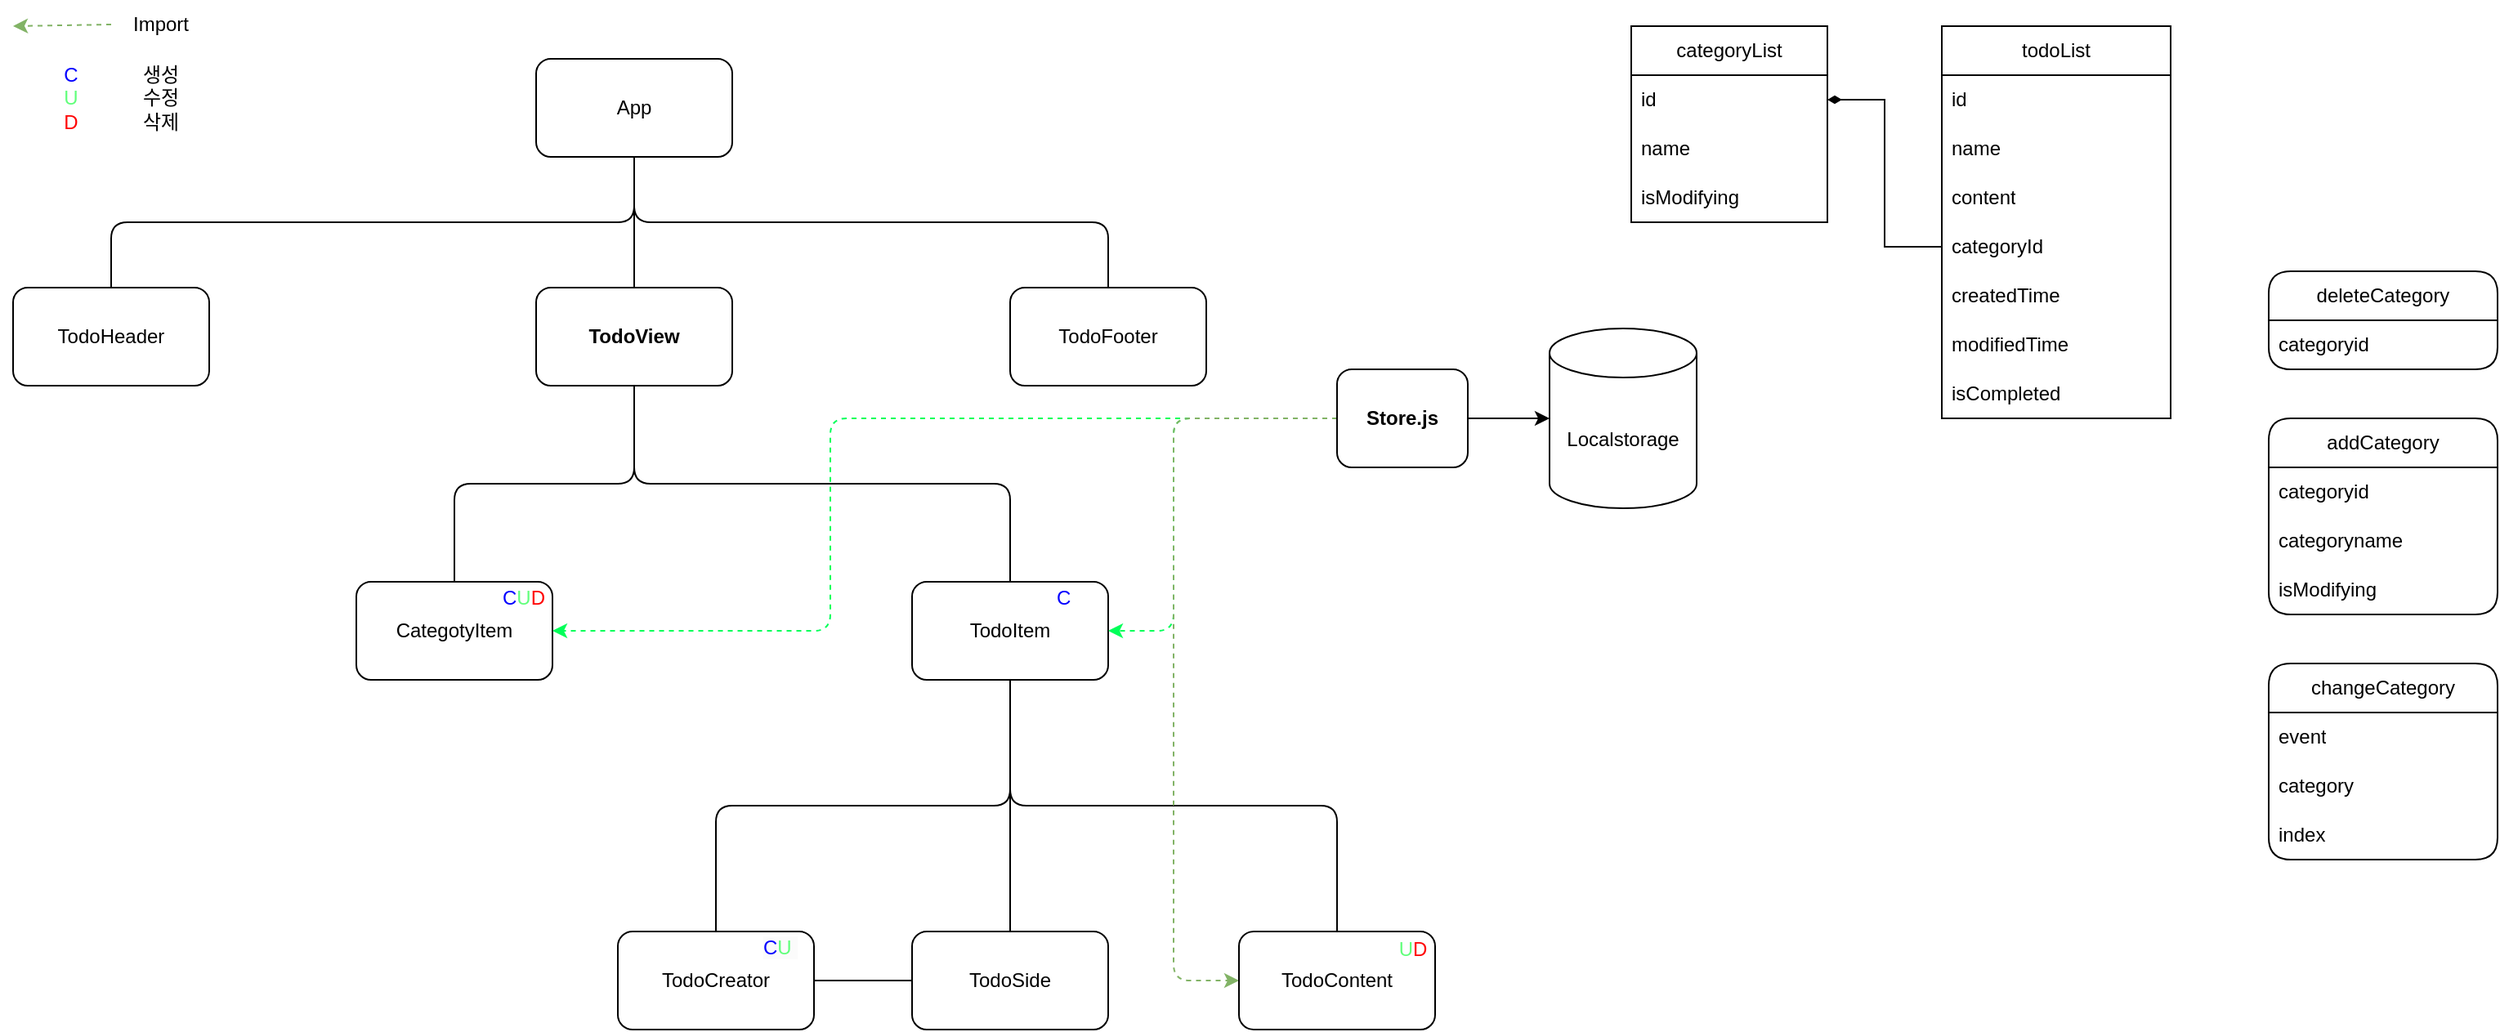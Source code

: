 <mxfile version="22.1.21" type="github">
  <diagram name="Page-1" id="5f0bae14-7c28-e335-631c-24af17079c00">
    <mxGraphModel dx="2074" dy="790" grid="1" gridSize="10" guides="1" tooltips="1" connect="1" arrows="1" fold="1" page="1" pageScale="1" pageWidth="1100" pageHeight="850" background="none" math="0" shadow="0">
      <root>
        <mxCell id="0" />
        <mxCell id="1" parent="0" />
        <mxCell id="QJRC6tCnk0zSJYKLOk9--8" style="edgeStyle=orthogonalEdgeStyle;rounded=1;orthogonalLoop=1;jettySize=auto;html=1;exitX=0.5;exitY=1;exitDx=0;exitDy=0;entryX=0.5;entryY=0;entryDx=0;entryDy=0;endArrow=none;endFill=0;curved=0;" parent="1" source="QJRC6tCnk0zSJYKLOk9--1" target="QJRC6tCnk0zSJYKLOk9--6" edge="1">
          <mxGeometry relative="1" as="geometry" />
        </mxCell>
        <mxCell id="QJRC6tCnk0zSJYKLOk9--9" style="edgeStyle=orthogonalEdgeStyle;rounded=1;orthogonalLoop=1;jettySize=auto;html=1;exitX=0.5;exitY=1;exitDx=0;exitDy=0;entryX=0.5;entryY=0;entryDx=0;entryDy=0;endArrow=none;endFill=0;curved=0;" parent="1" source="QJRC6tCnk0zSJYKLOk9--1" target="QJRC6tCnk0zSJYKLOk9--3" edge="1">
          <mxGeometry relative="1" as="geometry" />
        </mxCell>
        <mxCell id="4085BITzFC4EUQsjJzMO-75" style="edgeStyle=orthogonalEdgeStyle;rounded=1;orthogonalLoop=1;jettySize=auto;html=1;exitX=0.5;exitY=1;exitDx=0;exitDy=0;entryX=0.5;entryY=0;entryDx=0;entryDy=0;curved=0;endArrow=none;endFill=0;" edge="1" parent="1" source="QJRC6tCnk0zSJYKLOk9--1" target="4085BITzFC4EUQsjJzMO-71">
          <mxGeometry relative="1" as="geometry" />
        </mxCell>
        <mxCell id="QJRC6tCnk0zSJYKLOk9--1" value="App" style="rounded=1;whiteSpace=wrap;html=1;" parent="1" vertex="1">
          <mxGeometry x="390" y="60" width="120" height="60" as="geometry" />
        </mxCell>
        <mxCell id="QJRC6tCnk0zSJYKLOk9--2" value="CategotyItem" style="rounded=1;whiteSpace=wrap;html=1;" parent="1" vertex="1">
          <mxGeometry x="280" y="380" width="120" height="60" as="geometry" />
        </mxCell>
        <mxCell id="QJRC6tCnk0zSJYKLOk9--10" style="edgeStyle=orthogonalEdgeStyle;rounded=1;orthogonalLoop=1;jettySize=auto;html=1;exitX=0.5;exitY=1;exitDx=0;exitDy=0;entryX=0.5;entryY=0;entryDx=0;entryDy=0;endArrow=none;endFill=0;curved=0;" parent="1" source="QJRC6tCnk0zSJYKLOk9--3" target="QJRC6tCnk0zSJYKLOk9--2" edge="1">
          <mxGeometry relative="1" as="geometry" />
        </mxCell>
        <mxCell id="QJRC6tCnk0zSJYKLOk9--11" style="edgeStyle=orthogonalEdgeStyle;rounded=1;orthogonalLoop=1;jettySize=auto;html=1;exitX=0.5;exitY=1;exitDx=0;exitDy=0;entryX=0.5;entryY=0;entryDx=0;entryDy=0;endArrow=none;endFill=0;curved=0;" parent="1" source="QJRC6tCnk0zSJYKLOk9--3" target="QJRC6tCnk0zSJYKLOk9--4" edge="1">
          <mxGeometry relative="1" as="geometry" />
        </mxCell>
        <mxCell id="QJRC6tCnk0zSJYKLOk9--3" value="TodoView" style="rounded=1;whiteSpace=wrap;html=1;fontStyle=1" parent="1" vertex="1">
          <mxGeometry x="390" y="200" width="120" height="60" as="geometry" />
        </mxCell>
        <mxCell id="QJRC6tCnk0zSJYKLOk9--22" style="edgeStyle=orthogonalEdgeStyle;rounded=1;orthogonalLoop=1;jettySize=auto;html=1;exitX=0.5;exitY=1;exitDx=0;exitDy=0;curved=0;endArrow=none;endFill=0;" parent="1" source="QJRC6tCnk0zSJYKLOk9--4" target="QJRC6tCnk0zSJYKLOk9--19" edge="1">
          <mxGeometry relative="1" as="geometry" />
        </mxCell>
        <mxCell id="4085BITzFC4EUQsjJzMO-20" style="edgeStyle=orthogonalEdgeStyle;rounded=1;orthogonalLoop=1;jettySize=auto;html=1;exitX=0.5;exitY=1;exitDx=0;exitDy=0;entryX=0.5;entryY=0;entryDx=0;entryDy=0;endArrow=none;endFill=0;curved=0;" edge="1" parent="1" source="QJRC6tCnk0zSJYKLOk9--4" target="4085BITzFC4EUQsjJzMO-16">
          <mxGeometry relative="1" as="geometry" />
        </mxCell>
        <mxCell id="4085BITzFC4EUQsjJzMO-67" style="edgeStyle=orthogonalEdgeStyle;rounded=1;orthogonalLoop=1;jettySize=auto;html=1;exitX=0.5;exitY=1;exitDx=0;exitDy=0;entryX=0.5;entryY=0;entryDx=0;entryDy=0;curved=0;endArrow=none;endFill=0;" edge="1" parent="1" source="QJRC6tCnk0zSJYKLOk9--4" target="4085BITzFC4EUQsjJzMO-66">
          <mxGeometry relative="1" as="geometry" />
        </mxCell>
        <mxCell id="QJRC6tCnk0zSJYKLOk9--4" value="TodoItem" style="rounded=1;whiteSpace=wrap;html=1;" parent="1" vertex="1">
          <mxGeometry x="620" y="380" width="120" height="60" as="geometry" />
        </mxCell>
        <mxCell id="QJRC6tCnk0zSJYKLOk9--6" value="TodoHeader" style="rounded=1;whiteSpace=wrap;html=1;" parent="1" vertex="1">
          <mxGeometry x="70" y="200" width="120" height="60" as="geometry" />
        </mxCell>
        <mxCell id="QJRC6tCnk0zSJYKLOk9--17" style="edgeStyle=orthogonalEdgeStyle;rounded=1;orthogonalLoop=1;jettySize=auto;html=1;exitX=0;exitY=0.5;exitDx=0;exitDy=0;entryX=1;entryY=0.5;entryDx=0;entryDy=0;dashed=1;curved=0;strokeColor=#00ff59;" parent="1" source="QJRC6tCnk0zSJYKLOk9--12" target="QJRC6tCnk0zSJYKLOk9--2" edge="1">
          <mxGeometry relative="1" as="geometry">
            <Array as="points">
              <mxPoint x="880" y="280" />
              <mxPoint x="570" y="280" />
              <mxPoint x="570" y="410" />
            </Array>
          </mxGeometry>
        </mxCell>
        <mxCell id="QJRC6tCnk0zSJYKLOk9--29" style="edgeStyle=orthogonalEdgeStyle;rounded=1;orthogonalLoop=1;jettySize=auto;html=1;exitX=0;exitY=0.5;exitDx=0;exitDy=0;entryX=1;entryY=0.5;entryDx=0;entryDy=0;curved=0;dashed=1;strokeColor=#00ff59;" parent="1" source="QJRC6tCnk0zSJYKLOk9--12" target="QJRC6tCnk0zSJYKLOk9--4" edge="1">
          <mxGeometry relative="1" as="geometry">
            <Array as="points">
              <mxPoint x="780" y="280" />
              <mxPoint x="780" y="410" />
            </Array>
          </mxGeometry>
        </mxCell>
        <mxCell id="4085BITzFC4EUQsjJzMO-74" style="edgeStyle=orthogonalEdgeStyle;rounded=1;orthogonalLoop=1;jettySize=auto;html=1;exitX=0;exitY=0.5;exitDx=0;exitDy=0;entryX=0;entryY=0.5;entryDx=0;entryDy=0;fillColor=#d5e8d4;strokeColor=#82b366;curved=0;dashed=1;" edge="1" parent="1" source="QJRC6tCnk0zSJYKLOk9--12" target="QJRC6tCnk0zSJYKLOk9--19">
          <mxGeometry relative="1" as="geometry">
            <Array as="points">
              <mxPoint x="780" y="280" />
              <mxPoint x="780" y="624" />
            </Array>
          </mxGeometry>
        </mxCell>
        <mxCell id="QJRC6tCnk0zSJYKLOk9--12" value="Store.js" style="rounded=1;whiteSpace=wrap;html=1;fontStyle=1" parent="1" vertex="1">
          <mxGeometry x="880" y="250" width="80" height="60" as="geometry" />
        </mxCell>
        <mxCell id="QJRC6tCnk0zSJYKLOk9--13" value="Localstorage" style="shape=cylinder3;whiteSpace=wrap;html=1;boundedLbl=1;backgroundOutline=1;size=15;" parent="1" vertex="1">
          <mxGeometry x="1010" y="225" width="90" height="110" as="geometry" />
        </mxCell>
        <mxCell id="QJRC6tCnk0zSJYKLOk9--16" style="edgeStyle=orthogonalEdgeStyle;rounded=0;orthogonalLoop=1;jettySize=auto;html=1;exitX=1;exitY=0.5;exitDx=0;exitDy=0;entryX=0;entryY=0.5;entryDx=0;entryDy=0;entryPerimeter=0;" parent="1" source="QJRC6tCnk0zSJYKLOk9--12" target="QJRC6tCnk0zSJYKLOk9--13" edge="1">
          <mxGeometry relative="1" as="geometry" />
        </mxCell>
        <mxCell id="4085BITzFC4EUQsjJzMO-21" style="edgeStyle=orthogonalEdgeStyle;rounded=1;orthogonalLoop=1;jettySize=auto;html=1;exitX=0;exitY=0.5;exitDx=0;exitDy=0;entryX=1;entryY=0.5;entryDx=0;entryDy=0;endArrow=none;endFill=0;curved=0;" edge="1" parent="1" source="4085BITzFC4EUQsjJzMO-66" target="4085BITzFC4EUQsjJzMO-16">
          <mxGeometry relative="1" as="geometry" />
        </mxCell>
        <mxCell id="QJRC6tCnk0zSJYKLOk9--19" value="TodoContent" style="rounded=1;whiteSpace=wrap;html=1;" parent="1" vertex="1">
          <mxGeometry x="820" y="594" width="120" height="60" as="geometry" />
        </mxCell>
        <mxCell id="4085BITzFC4EUQsjJzMO-16" value="TodoCreator" style="rounded=1;whiteSpace=wrap;html=1;" vertex="1" parent="1">
          <mxGeometry x="440" y="594" width="120" height="60" as="geometry" />
        </mxCell>
        <mxCell id="4085BITzFC4EUQsjJzMO-30" style="edgeStyle=orthogonalEdgeStyle;rounded=0;orthogonalLoop=1;jettySize=auto;html=1;exitX=0;exitY=0.5;exitDx=0;exitDy=0;entryX=1;entryY=0.5;entryDx=0;entryDy=0;endArrow=diamondThin;endFill=1;" edge="1" parent="1" target="4085BITzFC4EUQsjJzMO-28">
          <mxGeometry relative="1" as="geometry">
            <mxPoint x="250" y="510" as="sourcePoint" />
          </mxGeometry>
        </mxCell>
        <mxCell id="4085BITzFC4EUQsjJzMO-32" value="categoryList" style="swimlane;fontStyle=0;childLayout=stackLayout;horizontal=1;startSize=30;horizontalStack=0;resizeParent=1;resizeParentMax=0;resizeLast=0;collapsible=1;marginBottom=0;whiteSpace=wrap;html=1;" vertex="1" parent="1">
          <mxGeometry x="1060" y="40" width="120" height="120" as="geometry" />
        </mxCell>
        <mxCell id="4085BITzFC4EUQsjJzMO-33" value="id" style="text;strokeColor=none;fillColor=none;align=left;verticalAlign=middle;spacingLeft=4;spacingRight=4;overflow=hidden;points=[[0,0.5],[1,0.5]];portConstraint=eastwest;rotatable=0;whiteSpace=wrap;html=1;" vertex="1" parent="4085BITzFC4EUQsjJzMO-32">
          <mxGeometry y="30" width="120" height="30" as="geometry" />
        </mxCell>
        <mxCell id="4085BITzFC4EUQsjJzMO-34" value="name" style="text;strokeColor=none;fillColor=none;align=left;verticalAlign=middle;spacingLeft=4;spacingRight=4;overflow=hidden;points=[[0,0.5],[1,0.5]];portConstraint=eastwest;rotatable=0;whiteSpace=wrap;html=1;" vertex="1" parent="4085BITzFC4EUQsjJzMO-32">
          <mxGeometry y="60" width="120" height="30" as="geometry" />
        </mxCell>
        <mxCell id="4085BITzFC4EUQsjJzMO-50" value="isModifying" style="text;strokeColor=none;fillColor=none;align=left;verticalAlign=middle;spacingLeft=4;spacingRight=4;overflow=hidden;points=[[0,0.5],[1,0.5]];portConstraint=eastwest;rotatable=0;whiteSpace=wrap;html=1;" vertex="1" parent="4085BITzFC4EUQsjJzMO-32">
          <mxGeometry y="90" width="120" height="30" as="geometry" />
        </mxCell>
        <mxCell id="4085BITzFC4EUQsjJzMO-40" value="todoList" style="swimlane;fontStyle=0;childLayout=stackLayout;horizontal=1;startSize=30;horizontalStack=0;resizeParent=1;resizeParentMax=0;resizeLast=0;collapsible=1;marginBottom=0;whiteSpace=wrap;html=1;" vertex="1" parent="1">
          <mxGeometry x="1250" y="40" width="140" height="240" as="geometry" />
        </mxCell>
        <mxCell id="4085BITzFC4EUQsjJzMO-41" value="id" style="text;strokeColor=none;fillColor=none;align=left;verticalAlign=middle;spacingLeft=4;spacingRight=4;overflow=hidden;points=[[0,0.5],[1,0.5]];portConstraint=eastwest;rotatable=0;whiteSpace=wrap;html=1;" vertex="1" parent="4085BITzFC4EUQsjJzMO-40">
          <mxGeometry y="30" width="140" height="30" as="geometry" />
        </mxCell>
        <mxCell id="4085BITzFC4EUQsjJzMO-42" value="name" style="text;strokeColor=none;fillColor=none;align=left;verticalAlign=middle;spacingLeft=4;spacingRight=4;overflow=hidden;points=[[0,0.5],[1,0.5]];portConstraint=eastwest;rotatable=0;whiteSpace=wrap;html=1;" vertex="1" parent="4085BITzFC4EUQsjJzMO-40">
          <mxGeometry y="60" width="140" height="30" as="geometry" />
        </mxCell>
        <mxCell id="4085BITzFC4EUQsjJzMO-43" value="content" style="text;strokeColor=none;fillColor=none;align=left;verticalAlign=middle;spacingLeft=4;spacingRight=4;overflow=hidden;points=[[0,0.5],[1,0.5]];portConstraint=eastwest;rotatable=0;whiteSpace=wrap;html=1;" vertex="1" parent="4085BITzFC4EUQsjJzMO-40">
          <mxGeometry y="90" width="140" height="30" as="geometry" />
        </mxCell>
        <mxCell id="4085BITzFC4EUQsjJzMO-46" value="categoryId" style="text;strokeColor=none;fillColor=none;align=left;verticalAlign=middle;spacingLeft=4;spacingRight=4;overflow=hidden;points=[[0,0.5],[1,0.5]];portConstraint=eastwest;rotatable=0;whiteSpace=wrap;html=1;" vertex="1" parent="4085BITzFC4EUQsjJzMO-40">
          <mxGeometry y="120" width="140" height="30" as="geometry" />
        </mxCell>
        <mxCell id="4085BITzFC4EUQsjJzMO-48" value="createdTime" style="text;strokeColor=none;fillColor=none;align=left;verticalAlign=middle;spacingLeft=4;spacingRight=4;overflow=hidden;points=[[0,0.5],[1,0.5]];portConstraint=eastwest;rotatable=0;whiteSpace=wrap;html=1;" vertex="1" parent="4085BITzFC4EUQsjJzMO-40">
          <mxGeometry y="150" width="140" height="30" as="geometry" />
        </mxCell>
        <mxCell id="4085BITzFC4EUQsjJzMO-47" value="modifiedTime" style="text;strokeColor=none;fillColor=none;align=left;verticalAlign=middle;spacingLeft=4;spacingRight=4;overflow=hidden;points=[[0,0.5],[1,0.5]];portConstraint=eastwest;rotatable=0;whiteSpace=wrap;html=1;" vertex="1" parent="4085BITzFC4EUQsjJzMO-40">
          <mxGeometry y="180" width="140" height="30" as="geometry" />
        </mxCell>
        <mxCell id="4085BITzFC4EUQsjJzMO-45" value="isCompleted" style="text;strokeColor=none;fillColor=none;align=left;verticalAlign=middle;spacingLeft=4;spacingRight=4;overflow=hidden;points=[[0,0.5],[1,0.5]];portConstraint=eastwest;rotatable=0;whiteSpace=wrap;html=1;" vertex="1" parent="4085BITzFC4EUQsjJzMO-40">
          <mxGeometry y="210" width="140" height="30" as="geometry" />
        </mxCell>
        <mxCell id="4085BITzFC4EUQsjJzMO-49" style="edgeStyle=orthogonalEdgeStyle;rounded=0;orthogonalLoop=1;jettySize=auto;html=1;exitX=0;exitY=0.5;exitDx=0;exitDy=0;entryX=1;entryY=0.5;entryDx=0;entryDy=0;endArrow=diamondThin;endFill=1;" edge="1" parent="1" source="4085BITzFC4EUQsjJzMO-46" target="4085BITzFC4EUQsjJzMO-33">
          <mxGeometry relative="1" as="geometry" />
        </mxCell>
        <mxCell id="4085BITzFC4EUQsjJzMO-51" value="" style="endArrow=classic;html=1;rounded=0;fillColor=#d5e8d4;strokeColor=#82b366;dashed=1;" edge="1" parent="1">
          <mxGeometry width="50" height="50" relative="1" as="geometry">
            <mxPoint x="130" y="39" as="sourcePoint" />
            <mxPoint x="70" y="40" as="targetPoint" />
          </mxGeometry>
        </mxCell>
        <mxCell id="4085BITzFC4EUQsjJzMO-52" value="Import" style="text;html=1;align=center;verticalAlign=middle;resizable=0;points=[];autosize=1;strokeColor=none;fillColor=none;" vertex="1" parent="1">
          <mxGeometry x="130" y="24" width="60" height="30" as="geometry" />
        </mxCell>
        <mxCell id="4085BITzFC4EUQsjJzMO-56" value="&lt;font color=&quot;#0400ff&quot;&gt;C&lt;/font&gt;&lt;font color=&quot;#61ff7b&quot;&gt;&amp;nbsp; &amp;nbsp;&amp;nbsp;&lt;/font&gt;" style="text;html=1;align=center;verticalAlign=middle;resizable=0;points=[];autosize=1;strokeColor=none;fillColor=none;fontColor=#ff0000;" vertex="1" parent="1">
          <mxGeometry x="694" y="375" width="50" height="30" as="geometry" />
        </mxCell>
        <mxCell id="4085BITzFC4EUQsjJzMO-57" value="&lt;font color=&quot;#0400ff&quot;&gt;&amp;nbsp; &amp;nbsp;&lt;/font&gt;&lt;font color=&quot;#61ff7b&quot;&gt;U&lt;/font&gt;D" style="text;html=1;align=center;verticalAlign=middle;resizable=0;points=[];autosize=1;strokeColor=none;fillColor=none;fontColor=#ff0000;" vertex="1" parent="1">
          <mxGeometry x="896" y="590" width="50" height="30" as="geometry" />
        </mxCell>
        <mxCell id="4085BITzFC4EUQsjJzMO-58" value="&lt;font color=&quot;#0400ff&quot;&gt;C &lt;br&gt;&lt;/font&gt;&lt;font color=&quot;#61ff7b&quot;&gt;U&lt;br&gt;&lt;/font&gt;D" style="text;html=1;align=center;verticalAlign=middle;resizable=0;points=[];autosize=1;strokeColor=none;fillColor=none;fontColor=#ff0000;" vertex="1" parent="1">
          <mxGeometry x="90" y="54" width="30" height="60" as="geometry" />
        </mxCell>
        <mxCell id="4085BITzFC4EUQsjJzMO-59" value="&lt;font color=&quot;#0400ff&quot;&gt;C&lt;/font&gt;&lt;font color=&quot;#61ff7b&quot;&gt;U&lt;/font&gt;D" style="text;html=1;align=center;verticalAlign=middle;resizable=0;points=[];autosize=1;strokeColor=none;fillColor=none;fontColor=#ff0000;" vertex="1" parent="1">
          <mxGeometry x="357" y="375" width="50" height="30" as="geometry" />
        </mxCell>
        <mxCell id="4085BITzFC4EUQsjJzMO-60" value="&lt;font color=&quot;#000000&quot;&gt;생성&lt;br&gt;수정&lt;br&gt;삭제&lt;/font&gt;" style="text;html=1;align=center;verticalAlign=middle;resizable=0;points=[];autosize=1;strokeColor=none;fillColor=none;fontColor=#ff0000;" vertex="1" parent="1">
          <mxGeometry x="140" y="54" width="40" height="60" as="geometry" />
        </mxCell>
        <mxCell id="4085BITzFC4EUQsjJzMO-66" value="TodoSide" style="rounded=1;whiteSpace=wrap;html=1;" vertex="1" parent="1">
          <mxGeometry x="620" y="594" width="120" height="60" as="geometry" />
        </mxCell>
        <mxCell id="4085BITzFC4EUQsjJzMO-68" value="&lt;font color=&quot;#0400ff&quot; style=&quot;border-color: var(--border-color); font-family: Helvetica; font-size: 12px; font-style: normal; font-variant-ligatures: normal; font-variant-caps: normal; font-weight: 400; letter-spacing: normal; orphans: 2; text-align: center; text-indent: 0px; text-transform: none; widows: 2; word-spacing: 0px; -webkit-text-stroke-width: 0px; background-color: rgb(251, 251, 251); text-decoration-thickness: initial; text-decoration-style: initial; text-decoration-color: initial;&quot;&gt;C&lt;/font&gt;&lt;font color=&quot;#61ff7b&quot; style=&quot;border-color: var(--border-color); font-family: Helvetica; font-size: 12px; font-style: normal; font-variant-ligatures: normal; font-variant-caps: normal; font-weight: 400; letter-spacing: normal; orphans: 2; text-align: center; text-indent: 0px; text-transform: none; widows: 2; word-spacing: 0px; -webkit-text-stroke-width: 0px; background-color: rgb(251, 251, 251); text-decoration-thickness: initial; text-decoration-style: initial; text-decoration-color: initial;&quot;&gt;U&lt;/font&gt;&lt;font color=&quot;#ff0000&quot; style=&quot;border-color: var(--border-color); font-family: Helvetica; font-size: 12px; font-style: normal; font-variant-ligatures: normal; font-variant-caps: normal; font-weight: 400; letter-spacing: normal; orphans: 2; text-align: center; text-indent: 0px; text-transform: none; widows: 2; word-spacing: 0px; -webkit-text-stroke-width: 0px; background-color: rgb(251, 251, 251); text-decoration-thickness: initial; text-decoration-style: initial; text-decoration-color: initial;&quot;&gt;&amp;nbsp;&lt;/font&gt;" style="text;whiteSpace=wrap;html=1;" vertex="1" parent="1">
          <mxGeometry x="527" y="590" width="30" height="30" as="geometry" />
        </mxCell>
        <mxCell id="4085BITzFC4EUQsjJzMO-71" value="TodoFooter" style="rounded=1;whiteSpace=wrap;html=1;" vertex="1" parent="1">
          <mxGeometry x="680" y="200" width="120" height="60" as="geometry" />
        </mxCell>
        <mxCell id="4085BITzFC4EUQsjJzMO-78" value="deleteCategory" style="swimlane;fontStyle=0;childLayout=stackLayout;horizontal=1;startSize=30;horizontalStack=0;resizeParent=1;resizeParentMax=0;resizeLast=0;collapsible=1;marginBottom=0;whiteSpace=wrap;html=1;rounded=1;" vertex="1" parent="1">
          <mxGeometry x="1450" y="190" width="140" height="60" as="geometry" />
        </mxCell>
        <mxCell id="4085BITzFC4EUQsjJzMO-79" value="categoryid" style="text;strokeColor=none;fillColor=none;align=left;verticalAlign=middle;spacingLeft=4;spacingRight=4;overflow=hidden;points=[[0,0.5],[1,0.5]];portConstraint=eastwest;rotatable=0;whiteSpace=wrap;html=1;rounded=1;" vertex="1" parent="4085BITzFC4EUQsjJzMO-78">
          <mxGeometry y="30" width="140" height="30" as="geometry" />
        </mxCell>
        <mxCell id="4085BITzFC4EUQsjJzMO-82" value="addCategory" style="swimlane;fontStyle=0;childLayout=stackLayout;horizontal=1;startSize=30;horizontalStack=0;resizeParent=1;resizeParentMax=0;resizeLast=0;collapsible=1;marginBottom=0;whiteSpace=wrap;html=1;rounded=1;" vertex="1" parent="1">
          <mxGeometry x="1450" y="280" width="140" height="120" as="geometry" />
        </mxCell>
        <mxCell id="4085BITzFC4EUQsjJzMO-83" value="categoryid" style="text;strokeColor=none;fillColor=none;align=left;verticalAlign=middle;spacingLeft=4;spacingRight=4;overflow=hidden;points=[[0,0.5],[1,0.5]];portConstraint=eastwest;rotatable=0;whiteSpace=wrap;html=1;" vertex="1" parent="4085BITzFC4EUQsjJzMO-82">
          <mxGeometry y="30" width="140" height="30" as="geometry" />
        </mxCell>
        <mxCell id="4085BITzFC4EUQsjJzMO-84" value="categoryname" style="text;strokeColor=none;fillColor=none;align=left;verticalAlign=middle;spacingLeft=4;spacingRight=4;overflow=hidden;points=[[0,0.5],[1,0.5]];portConstraint=eastwest;rotatable=0;whiteSpace=wrap;html=1;" vertex="1" parent="4085BITzFC4EUQsjJzMO-82">
          <mxGeometry y="60" width="140" height="30" as="geometry" />
        </mxCell>
        <mxCell id="4085BITzFC4EUQsjJzMO-85" value="isModifying" style="text;strokeColor=none;fillColor=none;align=left;verticalAlign=middle;spacingLeft=4;spacingRight=4;overflow=hidden;points=[[0,0.5],[1,0.5]];portConstraint=eastwest;rotatable=0;whiteSpace=wrap;html=1;" vertex="1" parent="4085BITzFC4EUQsjJzMO-82">
          <mxGeometry y="90" width="140" height="30" as="geometry" />
        </mxCell>
        <mxCell id="4085BITzFC4EUQsjJzMO-87" value="changeCategory" style="swimlane;fontStyle=0;childLayout=stackLayout;horizontal=1;startSize=30;horizontalStack=0;resizeParent=1;resizeParentMax=0;resizeLast=0;collapsible=1;marginBottom=0;whiteSpace=wrap;html=1;rounded=1;" vertex="1" parent="1">
          <mxGeometry x="1450" y="430" width="140" height="120" as="geometry" />
        </mxCell>
        <mxCell id="4085BITzFC4EUQsjJzMO-88" value="event" style="text;strokeColor=none;fillColor=none;align=left;verticalAlign=middle;spacingLeft=4;spacingRight=4;overflow=hidden;points=[[0,0.5],[1,0.5]];portConstraint=eastwest;rotatable=0;whiteSpace=wrap;html=1;" vertex="1" parent="4085BITzFC4EUQsjJzMO-87">
          <mxGeometry y="30" width="140" height="30" as="geometry" />
        </mxCell>
        <mxCell id="4085BITzFC4EUQsjJzMO-89" value="category" style="text;strokeColor=none;fillColor=none;align=left;verticalAlign=middle;spacingLeft=4;spacingRight=4;overflow=hidden;points=[[0,0.5],[1,0.5]];portConstraint=eastwest;rotatable=0;whiteSpace=wrap;html=1;" vertex="1" parent="4085BITzFC4EUQsjJzMO-87">
          <mxGeometry y="60" width="140" height="30" as="geometry" />
        </mxCell>
        <mxCell id="4085BITzFC4EUQsjJzMO-90" value="index" style="text;strokeColor=none;fillColor=none;align=left;verticalAlign=middle;spacingLeft=4;spacingRight=4;overflow=hidden;points=[[0,0.5],[1,0.5]];portConstraint=eastwest;rotatable=0;whiteSpace=wrap;html=1;" vertex="1" parent="4085BITzFC4EUQsjJzMO-87">
          <mxGeometry y="90" width="140" height="30" as="geometry" />
        </mxCell>
      </root>
    </mxGraphModel>
  </diagram>
</mxfile>
